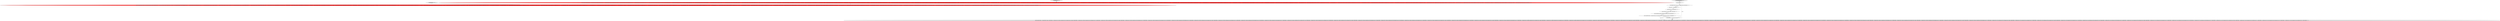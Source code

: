 digraph {
0 [style = filled, label = "assertQ(\"/schema/?indent=on&wt=xml\",\"count(/response/lst(@name='schema'(/str(@name='name'() = 1\",\"/response/lst(@name='schema'(/str(@name='name'((.='test-rest'(\",\"count(/response/lst(@name='schema'(/float(@name='version'() = 1\",\"/response/lst(@name='schema'(/float(@name='version'((.='1.6'(\",\"count(/response/lst(@name='schema'(/lst(@name='solrQueryParser'(/str(@name='defaultOperator'() = 1\",\"/response/lst(@name='schema'(/lst(@name='solrQueryParser'(/str(@name='defaultOperator'((.='OR'(\",\"count(/response/lst(@name='schema'(/str(@name='uniqueKey'() = 1\",\"/response/lst(@name='schema'(/str(@name='uniqueKey'((.='id'(\",\"count(/response/lst(@name='schema'(/str(@name='defaultSearchField'() = 1\",\"/response/lst(@name='schema'(/str(@name='defaultSearchField'((.='text'(\",\"(/response/lst(@name='schema'(/arr(@name='fieldTypes'(/lst/str(@name='name'()(1( = 'HTMLstandardtok'\",\"(/response/lst(@name='schema'(/arr(@name='fieldTypes'(/lst/str(@name='name'()(2( = 'HTMLredtok'\",\"(/response/lst(@name='schema'(/arr(@name='fieldTypes'(/lst/str(@name='name'()(3( = 'boolean'\",\"(/response/lst(@name='schema'(/arr(@name='fields'(/lst/str(@name='name'()(1( = 'HTMLstandardtok'\",\"(/response/lst(@name='schema'(/arr(@name='fields'(/lst/str(@name='name'()(2( = 'HTMLredtok'\",\"(/response/lst(@name='schema'(/arr(@name='fields'(/lst/str(@name='name'()(3( = '_version_'\",\"(/response/lst(@name='schema'(/arr(@name='dynamicFields'(/lst/str(@name='name'()(1( = '*_coordinate'\",\"(/response/lst(@name='schema'(/arr(@name='dynamicFields'(/lst/str(@name='name'()(2( = 'ignored_*'\",\"(/response/lst(@name='schema'(/arr(@name='dynamicFields'(/lst/str(@name='name'()(3( = '*_mfacet'\",\"/response/lst(@name='schema'(/arr(@name='copyFields'(/lst( str(@name='source'((.='title'(\" + \" and str(@name='dest'((.='title_stemmed'(\" + \" and int(@name='maxChars'((.='200'((\",\"/response/lst(@name='schema'(/arr(@name='copyFields'(/lst( str(@name='source'((.='title'(\" + \" and str(@name='dest'((.='dest_sub_no_ast_s'((\",\"/response/lst(@name='schema'(/arr(@name='copyFields'(/lst( str(@name='source'((.='*_i'(\" + \" and str(@name='dest'((.='title'((\",\"/response/lst(@name='schema'(/arr(@name='copyFields'(/lst( str(@name='source'((.='*_i'(\" + \" and str(@name='dest'((.='*_s'((\",\"/response/lst(@name='schema'(/arr(@name='copyFields'(/lst( str(@name='source'((.='*_i'(\" + \" and str(@name='dest'((.='*_dest_sub_s'((\",\"/response/lst(@name='schema'(/arr(@name='copyFields'(/lst( str(@name='source'((.='*_i'(\" + \" and str(@name='dest'((.='dest_sub_no_ast_s'((\",\"/response/lst(@name='schema'(/arr(@name='copyFields'(/lst( str(@name='source'((.='*_src_sub_i'(\" + \" and str(@name='dest'((.='title'((\",\"/response/lst(@name='schema'(/arr(@name='copyFields'(/lst( str(@name='source'((.='*_src_sub_i'(\" + \" and str(@name='dest'((.='*_s'((\",\"/response/lst(@name='schema'(/arr(@name='copyFields'(/lst( str(@name='source'((.='*_src_sub_i'(\" + \" and str(@name='dest'((.='*_dest_sub_s'((\",\"/response/lst(@name='schema'(/arr(@name='copyFields'(/lst( str(@name='source'((.='*_src_sub_i'(\" + \" and str(@name='dest'((.='dest_sub_no_ast_s'((\",\"/response/lst(@name='schema'(/arr(@name='copyFields'(/lst( str(@name='source'((.='src_sub_no_ast_i'(\" + \" and str(@name='dest'((.='title'((\",\"/response/lst(@name='schema'(/arr(@name='copyFields'(/lst( str(@name='source'((.='src_sub_no_ast_i'(\" + \" and str(@name='dest'((.='*_s'((\",\"/response/lst(@name='schema'(/arr(@name='copyFields'(/lst( str(@name='source'((.='src_sub_no_ast_i'(\" + \" and str(@name='dest'((.='*_dest_sub_s'((\",\"/response/lst(@name='schema'(/arr(@name='copyFields'(/lst( str(@name='source'((.='src_sub_no_ast_i'(\" + \" and str(@name='dest'((.='dest_sub_no_ast_s'((\",\"/response/lst(@name='schema'(/arr(@name='copyFields'(/lst( str(@name='source'((.='title_*'(\" + \" and str(@name='dest'((.='text'((\",\"/response/lst(@name='schema'(/arr(@name='copyFields'(/lst( str(@name='source'((.='title_*'(\" + \" and str(@name='dest'((.='*_s'((\",\"/response/lst(@name='schema'(/arr(@name='copyFields'(/lst( str(@name='source'((.='title_*'(\" + \" and str(@name='dest'((.='*_dest_sub_s'((\",\"/response/lst(@name='schema'(/arr(@name='copyFields'(/lst( str(@name='source'((.='title_*'(\" + \" and str(@name='dest'((.='dest_sub_no_ast_s'((\")@@@3@@@['1', '0', '0']", fillcolor = red, shape = ellipse image = "AAA1AAABBB1BBB"];
11 [style = filled, label = "testPivotFacetSortedCount['0', '0', '1']", fillcolor = lightgray, shape = diamond image = "AAA0AAABBB3BBB"];
7 [style = filled, label = "final ModifiableSolrParams params = new ModifiableSolrParams()@@@4@@@['0', '0', '1']", fillcolor = white, shape = ellipse image = "AAA0AAABBB3BBB"];
9 [style = filled, label = "assertQ(req,facetPivotPrefix + \"/str(@name='field'((.='place_t'(\",facetPivotPrefix + \"(str(@name='value'((.='dublin'((/arr(@name='pivot'(/lst(1(/str(@name='value'((.='microsoft'(\",facetPivotPrefix + \"(str(@name='value'((.='dublin'((/arr(@name='pivot'(/lst(1(/int(@name='count'((.=4(\",facetPivotPrefix + \"(str(@name='value'((.='dublin'((/arr(@name='pivot'(/lst(2(/str(@name='value'((.='polecat'(\",facetPivotPrefix + \"(str(@name='value'((.='dublin'((/arr(@name='pivot'(/lst(2(/int(@name='count'((.=4(\",facetPivotPrefix + \"(str(@name='value'((.='dublin'((/arr(@name='pivot'(/lst(3(/str(@name='value'((.='null'(\",facetPivotPrefix + \"(str(@name='value'((.='dublin'((/arr(@name='pivot'(/lst(3(/int(@name='count'((.=3(\",facetPivotPrefix + \"(str(@name='value'((.='dublin'((/arr(@name='pivot'(/lst(4(/str(@name='value'((.='fujitsu'(\",facetPivotPrefix + \"(str(@name='value'((.='dublin'((/arr(@name='pivot'(/lst(4(/int(@name='count'((.=2(\",facetPivotPrefix + \"(str(@name='value'((.='dublin'((/arr(@name='pivot'(/lst(5(/str(@name='value'((.='bbc'(\",facetPivotPrefix + \"(str(@name='value'((.='dublin'((/arr(@name='pivot'(/lst(5(/int(@name='count'((.=1(\",facetPivotPrefix + \"(str(@name='value'((.='london'((/arr(@name='pivot'(/lst(1(/str(@name='value'((.='null'(\",facetPivotPrefix + \"(str(@name='value'((.='london'((/arr(@name='pivot'(/lst(1(/int(@name='count'((.=3(\",facetPivotPrefix + \"(str(@name='value'((.='london'((/arr(@name='pivot'(/lst(2(/str(@name='value'((.='polecat'(\",facetPivotPrefix + \"(str(@name='value'((.='london'((/arr(@name='pivot'(/lst(2(/int(@name='count'((.=3(\",facetPivotPrefix + \"(str(@name='value'((.='london'((/arr(@name='pivot'(/lst(3(/str(@name='value'((.='bbc'(\",facetPivotPrefix + \"(str(@name='value'((.='london'((/arr(@name='pivot'(/lst(3(/int(@name='count'((.=2(\",facetPivotPrefix + \"(str(@name='value'((.='london'((/arr(@name='pivot'(/lst(4(/str(@name='value'((.='fujitsu'(\",facetPivotPrefix + \"(str(@name='value'((.='london'((/arr(@name='pivot'(/lst(4(/int(@name='count'((.=2(\",facetPivotPrefix + \"(str(@name='value'((.='london'((/arr(@name='pivot'(/lst(5(/str(@name='value'((.='microsoft'(\",facetPivotPrefix + \"(str(@name='value'((.='london'((/arr(@name='pivot'(/lst(5(/int(@name='count'((.=2(\",facetPivotPrefix + \"(str(@name='value'((.='cardiff'((/arr(@name='pivot'(/lst(1(/str(@name='value'((.='polecat'(\",facetPivotPrefix + \"(str(@name='value'((.='cardiff'((/arr(@name='pivot'(/lst(1(/int(@name='count'((.=3(\",facetPivotPrefix + \"(str(@name='value'((.='cardiff'((/arr(@name='pivot'(/lst(2(/str(@name='value'((.='bbc'(\",facetPivotPrefix + \"(str(@name='value'((.='cardiff'((/arr(@name='pivot'(/lst(2(/int(@name='count'((.=2(\",facetPivotPrefix + \"(str(@name='value'((.='cardiff'((/arr(@name='pivot'(/lst(3(/str(@name='value'((.='microsoft'(\",facetPivotPrefix + \"(str(@name='value'((.='cardiff'((/arr(@name='pivot'(/lst(3(/int(@name='count'((.=2(\",facetPivotPrefix + \"(str(@name='value'((.='cardiff'((/arr(@name='pivot'(/lst(4(/str(@name='value'((.='null'(\",facetPivotPrefix + \"(str(@name='value'((.='cardiff'((/arr(@name='pivot'(/lst(4(/int(@name='count'((.=2(\",facetPivotPrefix + \"(str(@name='value'((.='cardiff'((/arr(@name='pivot'(/lst(5(/str(@name='value'((.='fujitsu'(\",facetPivotPrefix + \"(str(@name='value'((.='cardiff'((/arr(@name='pivot'(/lst(5(/int(@name='count'((.=1(\",facetPivotPrefix + \"(str(@name='value'((.='krakow'((/arr(@name='pivot'(/lst(1(/str(@name='value'((.='null'(\",facetPivotPrefix + \"(str(@name='value'((.='krakow'((/arr(@name='pivot'(/lst(1(/int(@name='count'((.=3(\",facetPivotPrefix + \"(str(@name='value'((.='krakow'((/arr(@name='pivot'(/lst(2(/str(@name='value'((.='bbc'(\",facetPivotPrefix + \"(str(@name='value'((.='krakow'((/arr(@name='pivot'(/lst(2(/int(@name='count'((.=2(\",facetPivotPrefix + \"(str(@name='value'((.='krakow'((/arr(@name='pivot'(/lst(3(/str(@name='value'((.='polecat'(\",facetPivotPrefix + \"(str(@name='value'((.='krakow'((/arr(@name='pivot'(/lst(3(/int(@name='count'((.=2(\",facetPivotPrefix + \"(str(@name='value'((.='krakow'((/arr(@name='pivot'(/lst(4(/str(@name='value'((.='fujitsu'(\",facetPivotPrefix + \"(str(@name='value'((.='krakow'((/arr(@name='pivot'(/lst(4(/int(@name='count'((.=1(\",facetPivotPrefix + \"(str(@name='value'((.='krakow'((/arr(@name='pivot'(/lst(5(/str(@name='value'((.='microsoft'(\",facetPivotPrefix + \"(str(@name='value'((.='krakow'((/arr(@name='pivot'(/lst(5(/int(@name='count'((.=1(\",facetPivotPrefix + \"(str(@name='value'((.='la'((/arr(@name='pivot'(/lst(1(/str(@name='value'((.='fujitsu'(\",facetPivotPrefix + \"(str(@name='value'((.='la'((/arr(@name='pivot'(/lst(1(/int(@name='count'((.=2(\",facetPivotPrefix + \"(str(@name='value'((.='la'((/arr(@name='pivot'(/lst(2(/str(@name='value'((.='microsoft'(\",facetPivotPrefix + \"(str(@name='value'((.='la'((/arr(@name='pivot'(/lst(2(/int(@name='count'((.=2(\",facetPivotPrefix + \"(str(@name='value'((.='la'((/arr(@name='pivot'(/lst(3(/str(@name='value'((.='null'(\",facetPivotPrefix + \"(str(@name='value'((.='la'((/arr(@name='pivot'(/lst(3(/int(@name='count'((.=2(\",facetPivotPrefix + \"(str(@name='value'((.='la'((/arr(@name='pivot'(/lst(4(/str(@name='value'((.='polecat'(\",facetPivotPrefix + \"(str(@name='value'((.='la'((/arr(@name='pivot'(/lst(4(/int(@name='count'((.=2(\",facetPivotPrefix + \"(str(@name='value'((.='la'((/arr(@name='pivot'(/lst(5(/str(@name='value'((.='bbc'(\",facetPivotPrefix + \"(str(@name='value'((.='la'((/arr(@name='pivot'(/lst(5(/int(@name='count'((.=1(\",facetPivotPrefix + \"(str(@name='value'((.='cork'((/arr(@name='pivot'(/lst(1(/str(@name='value'((.='fujitsu'(\",facetPivotPrefix + \"(str(@name='value'((.='cork'((/arr(@name='pivot'(/lst(1(/int(@name='count'((.=1(\",facetPivotPrefix + \"(str(@name='value'((.='cork'((/arr(@name='pivot'(/lst(2(/str(@name='value'((.='rte'(\",facetPivotPrefix + \"(str(@name='value'((.='cork'((/arr(@name='pivot'(/lst(2(/int(@name='count'((.=1(\")@@@11@@@['0', '0', '1']", fillcolor = lightgray, shape = ellipse image = "AAA0AAABBB3BBB"];
8 [style = filled, label = "params.add(\"q\",\"*:*\")@@@5@@@['0', '0', '1']", fillcolor = white, shape = ellipse image = "AAA0AAABBB3BBB"];
6 [style = filled, label = "params.add(\"facet.pivot\",\"place_t,company_t\")@@@7@@@['0', '0', '1']", fillcolor = white, shape = ellipse image = "AAA0AAABBB3BBB"];
12 [style = filled, label = "index()@@@3@@@['0', '0', '1']", fillcolor = white, shape = ellipse image = "AAA0AAABBB3BBB"];
13 [style = filled, label = "params.set(FacetParams.FACET_SORT,FacetParams.FACET_SORT_COUNT)@@@8@@@['0', '0', '1']", fillcolor = white, shape = ellipse image = "AAA0AAABBB3BBB"];
1 [style = filled, label = "testXMLResponse['1', '0', '0']", fillcolor = lightgray, shape = diamond image = "AAA0AAABBB1BBB"];
3 [style = filled, label = "testXMLResponse['0', '1', '0']", fillcolor = lightgray, shape = diamond image = "AAA0AAABBB2BBB"];
5 [style = filled, label = "final String facetPivotPrefix = \"//lst(@name='facet_counts'(/lst(@name='facet_pivot'(/arr(@name='place_t,company_t'(/lst\"@@@9@@@['0', '0', '1']", fillcolor = white, shape = ellipse image = "AAA0AAABBB3BBB"];
4 [style = filled, label = "params.add(\"facet\",\"true\")@@@6@@@['0', '0', '1']", fillcolor = white, shape = ellipse image = "AAA0AAABBB3BBB"];
2 [style = filled, label = "assertQ(\"/schema/?indent=on&wt=xml\",\"count(/response/lst(@name='schema'(/str(@name='name'() = 1\",\"/response/lst(@name='schema'(/str(@name='name'((.='test-rest'(\",\"count(/response/lst(@name='schema'(/float(@name='version'() = 1\",\"/response/lst(@name='schema'(/float(@name='version'((.='1.6'(\",\"count(/response/lst(@name='schema'(/str(@name='uniqueKey'() = 1\",\"/response/lst(@name='schema'(/str(@name='uniqueKey'((.='id'(\",\"count(/response/lst(@name='schema'(/str(@name='defaultSearchField'() = 1\",\"/response/lst(@name='schema'(/str(@name='defaultSearchField'((.='text'(\",\"(/response/lst(@name='schema'(/arr(@name='fieldTypes'(/lst/str(@name='name'()(1( = 'HTMLstandardtok'\",\"(/response/lst(@name='schema'(/arr(@name='fieldTypes'(/lst/str(@name='name'()(2( = 'HTMLredtok'\",\"(/response/lst(@name='schema'(/arr(@name='fieldTypes'(/lst/str(@name='name'()(3( = 'boolean'\",\"(/response/lst(@name='schema'(/arr(@name='fields'(/lst/str(@name='name'()(1( = 'HTMLstandardtok'\",\"(/response/lst(@name='schema'(/arr(@name='fields'(/lst/str(@name='name'()(2( = 'HTMLredtok'\",\"(/response/lst(@name='schema'(/arr(@name='fields'(/lst/str(@name='name'()(3( = '_version_'\",\"(/response/lst(@name='schema'(/arr(@name='dynamicFields'(/lst/str(@name='name'()(1( = '*_coordinate'\",\"(/response/lst(@name='schema'(/arr(@name='dynamicFields'(/lst/str(@name='name'()(2( = 'ignored_*'\",\"(/response/lst(@name='schema'(/arr(@name='dynamicFields'(/lst/str(@name='name'()(3( = '*_mfacet'\",\"/response/lst(@name='schema'(/arr(@name='copyFields'(/lst( str(@name='source'((.='title'(\" + \" and str(@name='dest'((.='title_stemmed'(\" + \" and int(@name='maxChars'((.='200'((\",\"/response/lst(@name='schema'(/arr(@name='copyFields'(/lst( str(@name='source'((.='title'(\" + \" and str(@name='dest'((.='dest_sub_no_ast_s'((\",\"/response/lst(@name='schema'(/arr(@name='copyFields'(/lst( str(@name='source'((.='*_i'(\" + \" and str(@name='dest'((.='title'((\",\"/response/lst(@name='schema'(/arr(@name='copyFields'(/lst( str(@name='source'((.='*_i'(\" + \" and str(@name='dest'((.='*_s'((\",\"/response/lst(@name='schema'(/arr(@name='copyFields'(/lst( str(@name='source'((.='*_i'(\" + \" and str(@name='dest'((.='*_dest_sub_s'((\",\"/response/lst(@name='schema'(/arr(@name='copyFields'(/lst( str(@name='source'((.='*_i'(\" + \" and str(@name='dest'((.='dest_sub_no_ast_s'((\",\"/response/lst(@name='schema'(/arr(@name='copyFields'(/lst( str(@name='source'((.='*_src_sub_i'(\" + \" and str(@name='dest'((.='title'((\",\"/response/lst(@name='schema'(/arr(@name='copyFields'(/lst( str(@name='source'((.='*_src_sub_i'(\" + \" and str(@name='dest'((.='*_s'((\",\"/response/lst(@name='schema'(/arr(@name='copyFields'(/lst( str(@name='source'((.='*_src_sub_i'(\" + \" and str(@name='dest'((.='*_dest_sub_s'((\",\"/response/lst(@name='schema'(/arr(@name='copyFields'(/lst( str(@name='source'((.='*_src_sub_i'(\" + \" and str(@name='dest'((.='dest_sub_no_ast_s'((\",\"/response/lst(@name='schema'(/arr(@name='copyFields'(/lst( str(@name='source'((.='src_sub_no_ast_i'(\" + \" and str(@name='dest'((.='title'((\",\"/response/lst(@name='schema'(/arr(@name='copyFields'(/lst( str(@name='source'((.='src_sub_no_ast_i'(\" + \" and str(@name='dest'((.='*_s'((\",\"/response/lst(@name='schema'(/arr(@name='copyFields'(/lst( str(@name='source'((.='src_sub_no_ast_i'(\" + \" and str(@name='dest'((.='*_dest_sub_s'((\",\"/response/lst(@name='schema'(/arr(@name='copyFields'(/lst( str(@name='source'((.='src_sub_no_ast_i'(\" + \" and str(@name='dest'((.='dest_sub_no_ast_s'((\",\"/response/lst(@name='schema'(/arr(@name='copyFields'(/lst( str(@name='source'((.='title_*'(\" + \" and str(@name='dest'((.='text'((\",\"/response/lst(@name='schema'(/arr(@name='copyFields'(/lst( str(@name='source'((.='title_*'(\" + \" and str(@name='dest'((.='*_s'((\",\"/response/lst(@name='schema'(/arr(@name='copyFields'(/lst( str(@name='source'((.='title_*'(\" + \" and str(@name='dest'((.='*_dest_sub_s'((\",\"/response/lst(@name='schema'(/arr(@name='copyFields'(/lst( str(@name='source'((.='title_*'(\" + \" and str(@name='dest'((.='dest_sub_no_ast_s'((\")@@@3@@@['0', '1', '0']", fillcolor = red, shape = ellipse image = "AAA1AAABBB2BBB"];
10 [style = filled, label = "SolrQueryRequest req = req(params)@@@10@@@['0', '0', '1']", fillcolor = white, shape = ellipse image = "AAA0AAABBB3BBB"];
5->10 [style = bold, label=""];
10->9 [style = solid, label="req"];
0->2 [style = dashed, label="0"];
10->9 [style = bold, label=""];
11->12 [style = bold, label=""];
1->0 [style = bold, label=""];
8->4 [style = bold, label=""];
3->2 [style = bold, label=""];
7->8 [style = bold, label=""];
4->6 [style = bold, label=""];
5->9 [style = solid, label="facetPivotPrefix"];
12->7 [style = bold, label=""];
7->10 [style = solid, label="params"];
6->13 [style = bold, label=""];
13->5 [style = bold, label=""];
}
